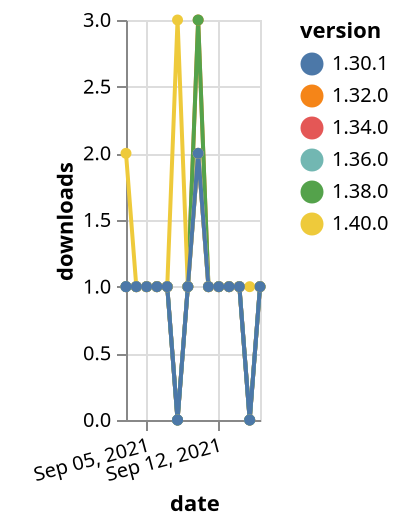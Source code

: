{"$schema": "https://vega.github.io/schema/vega-lite/v5.json", "description": "A simple bar chart with embedded data.", "data": {"values": [{"date": "2021-09-03", "total": 190, "delta": 1, "version": "1.34.0"}, {"date": "2021-09-04", "total": 191, "delta": 1, "version": "1.34.0"}, {"date": "2021-09-05", "total": 192, "delta": 1, "version": "1.34.0"}, {"date": "2021-09-06", "total": 193, "delta": 1, "version": "1.34.0"}, {"date": "2021-09-07", "total": 194, "delta": 1, "version": "1.34.0"}, {"date": "2021-09-08", "total": 194, "delta": 0, "version": "1.34.0"}, {"date": "2021-09-09", "total": 195, "delta": 1, "version": "1.34.0"}, {"date": "2021-09-10", "total": 197, "delta": 2, "version": "1.34.0"}, {"date": "2021-09-11", "total": 198, "delta": 1, "version": "1.34.0"}, {"date": "2021-09-12", "total": 199, "delta": 1, "version": "1.34.0"}, {"date": "2021-09-13", "total": 200, "delta": 1, "version": "1.34.0"}, {"date": "2021-09-14", "total": 201, "delta": 1, "version": "1.34.0"}, {"date": "2021-09-15", "total": 201, "delta": 0, "version": "1.34.0"}, {"date": "2021-09-16", "total": 202, "delta": 1, "version": "1.34.0"}, {"date": "2021-09-03", "total": 334, "delta": 1, "version": "1.32.0"}, {"date": "2021-09-04", "total": 335, "delta": 1, "version": "1.32.0"}, {"date": "2021-09-05", "total": 336, "delta": 1, "version": "1.32.0"}, {"date": "2021-09-06", "total": 337, "delta": 1, "version": "1.32.0"}, {"date": "2021-09-07", "total": 338, "delta": 1, "version": "1.32.0"}, {"date": "2021-09-08", "total": 338, "delta": 0, "version": "1.32.0"}, {"date": "2021-09-09", "total": 339, "delta": 1, "version": "1.32.0"}, {"date": "2021-09-10", "total": 342, "delta": 3, "version": "1.32.0"}, {"date": "2021-09-11", "total": 343, "delta": 1, "version": "1.32.0"}, {"date": "2021-09-12", "total": 344, "delta": 1, "version": "1.32.0"}, {"date": "2021-09-13", "total": 345, "delta": 1, "version": "1.32.0"}, {"date": "2021-09-14", "total": 346, "delta": 1, "version": "1.32.0"}, {"date": "2021-09-15", "total": 346, "delta": 0, "version": "1.32.0"}, {"date": "2021-09-16", "total": 347, "delta": 1, "version": "1.32.0"}, {"date": "2021-09-03", "total": 183, "delta": 1, "version": "1.38.0"}, {"date": "2021-09-04", "total": 184, "delta": 1, "version": "1.38.0"}, {"date": "2021-09-05", "total": 185, "delta": 1, "version": "1.38.0"}, {"date": "2021-09-06", "total": 186, "delta": 1, "version": "1.38.0"}, {"date": "2021-09-07", "total": 187, "delta": 1, "version": "1.38.0"}, {"date": "2021-09-08", "total": 187, "delta": 0, "version": "1.38.0"}, {"date": "2021-09-09", "total": 188, "delta": 1, "version": "1.38.0"}, {"date": "2021-09-10", "total": 191, "delta": 3, "version": "1.38.0"}, {"date": "2021-09-11", "total": 192, "delta": 1, "version": "1.38.0"}, {"date": "2021-09-12", "total": 193, "delta": 1, "version": "1.38.0"}, {"date": "2021-09-13", "total": 194, "delta": 1, "version": "1.38.0"}, {"date": "2021-09-14", "total": 195, "delta": 1, "version": "1.38.0"}, {"date": "2021-09-15", "total": 195, "delta": 0, "version": "1.38.0"}, {"date": "2021-09-16", "total": 196, "delta": 1, "version": "1.38.0"}, {"date": "2021-09-03", "total": 161, "delta": 1, "version": "1.36.0"}, {"date": "2021-09-04", "total": 162, "delta": 1, "version": "1.36.0"}, {"date": "2021-09-05", "total": 163, "delta": 1, "version": "1.36.0"}, {"date": "2021-09-06", "total": 164, "delta": 1, "version": "1.36.0"}, {"date": "2021-09-07", "total": 165, "delta": 1, "version": "1.36.0"}, {"date": "2021-09-08", "total": 165, "delta": 0, "version": "1.36.0"}, {"date": "2021-09-09", "total": 166, "delta": 1, "version": "1.36.0"}, {"date": "2021-09-10", "total": 168, "delta": 2, "version": "1.36.0"}, {"date": "2021-09-11", "total": 169, "delta": 1, "version": "1.36.0"}, {"date": "2021-09-12", "total": 170, "delta": 1, "version": "1.36.0"}, {"date": "2021-09-13", "total": 171, "delta": 1, "version": "1.36.0"}, {"date": "2021-09-14", "total": 172, "delta": 1, "version": "1.36.0"}, {"date": "2021-09-15", "total": 172, "delta": 0, "version": "1.36.0"}, {"date": "2021-09-16", "total": 173, "delta": 1, "version": "1.36.0"}, {"date": "2021-09-03", "total": 121, "delta": 2, "version": "1.40.0"}, {"date": "2021-09-04", "total": 122, "delta": 1, "version": "1.40.0"}, {"date": "2021-09-05", "total": 123, "delta": 1, "version": "1.40.0"}, {"date": "2021-09-06", "total": 124, "delta": 1, "version": "1.40.0"}, {"date": "2021-09-07", "total": 125, "delta": 1, "version": "1.40.0"}, {"date": "2021-09-08", "total": 128, "delta": 3, "version": "1.40.0"}, {"date": "2021-09-09", "total": 129, "delta": 1, "version": "1.40.0"}, {"date": "2021-09-10", "total": 131, "delta": 2, "version": "1.40.0"}, {"date": "2021-09-11", "total": 132, "delta": 1, "version": "1.40.0"}, {"date": "2021-09-12", "total": 133, "delta": 1, "version": "1.40.0"}, {"date": "2021-09-13", "total": 134, "delta": 1, "version": "1.40.0"}, {"date": "2021-09-14", "total": 135, "delta": 1, "version": "1.40.0"}, {"date": "2021-09-15", "total": 136, "delta": 1, "version": "1.40.0"}, {"date": "2021-09-16", "total": 137, "delta": 1, "version": "1.40.0"}, {"date": "2021-09-03", "total": 236, "delta": 1, "version": "1.30.1"}, {"date": "2021-09-04", "total": 237, "delta": 1, "version": "1.30.1"}, {"date": "2021-09-05", "total": 238, "delta": 1, "version": "1.30.1"}, {"date": "2021-09-06", "total": 239, "delta": 1, "version": "1.30.1"}, {"date": "2021-09-07", "total": 240, "delta": 1, "version": "1.30.1"}, {"date": "2021-09-08", "total": 240, "delta": 0, "version": "1.30.1"}, {"date": "2021-09-09", "total": 241, "delta": 1, "version": "1.30.1"}, {"date": "2021-09-10", "total": 243, "delta": 2, "version": "1.30.1"}, {"date": "2021-09-11", "total": 244, "delta": 1, "version": "1.30.1"}, {"date": "2021-09-12", "total": 245, "delta": 1, "version": "1.30.1"}, {"date": "2021-09-13", "total": 246, "delta": 1, "version": "1.30.1"}, {"date": "2021-09-14", "total": 247, "delta": 1, "version": "1.30.1"}, {"date": "2021-09-15", "total": 247, "delta": 0, "version": "1.30.1"}, {"date": "2021-09-16", "total": 248, "delta": 1, "version": "1.30.1"}]}, "width": "container", "mark": {"type": "line", "point": {"filled": true}}, "encoding": {"x": {"field": "date", "type": "temporal", "timeUnit": "yearmonthdate", "title": "date", "axis": {"labelAngle": -15}}, "y": {"field": "delta", "type": "quantitative", "title": "downloads"}, "color": {"field": "version", "type": "nominal"}, "tooltip": {"field": "delta"}}}
